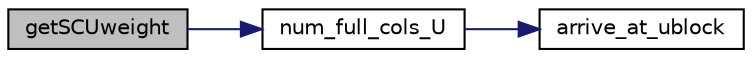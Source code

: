 digraph "getSCUweight"
{
 // LATEX_PDF_SIZE
  edge [fontname="Helvetica",fontsize="10",labelfontname="Helvetica",labelfontsize="10"];
  node [fontname="Helvetica",fontsize="10",shape=record];
  rankdir="LR";
  Node1 [label="getSCUweight",height=0.2,width=0.4,color="black", fillcolor="grey75", style="filled", fontcolor="black",tooltip=" "];
  Node1 -> Node2 [color="midnightblue",fontsize="10",style="solid",fontname="Helvetica"];
  Node2 [label="num_full_cols_U",height=0.2,width=0.4,color="black", fillcolor="white", style="filled",URL="$superlu__defs_8h.html#a05cb3c58633b87fbad774ab58f3f701e",tooltip=" "];
  Node2 -> Node3 [color="midnightblue",fontsize="10",style="solid",fontname="Helvetica"];
  Node3 [label="arrive_at_ublock",height=0.2,width=0.4,color="black", fillcolor="white", style="filled",URL="$util_8c.html#a5501fa6d7f669f203f2cddc5fd0ad72d",tooltip=" "];
}
